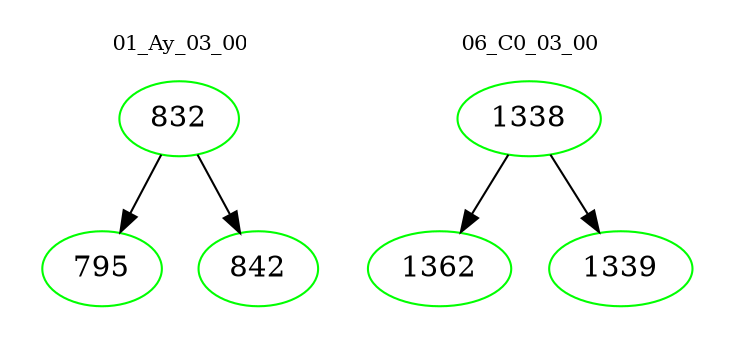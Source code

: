 digraph{
subgraph cluster_0 {
color = white
label = "01_Ay_03_00";
fontsize=10;
T0_832 [label="832", color="green"]
T0_832 -> T0_795 [color="black"]
T0_795 [label="795", color="green"]
T0_832 -> T0_842 [color="black"]
T0_842 [label="842", color="green"]
}
subgraph cluster_1 {
color = white
label = "06_C0_03_00";
fontsize=10;
T1_1338 [label="1338", color="green"]
T1_1338 -> T1_1362 [color="black"]
T1_1362 [label="1362", color="green"]
T1_1338 -> T1_1339 [color="black"]
T1_1339 [label="1339", color="green"]
}
}
